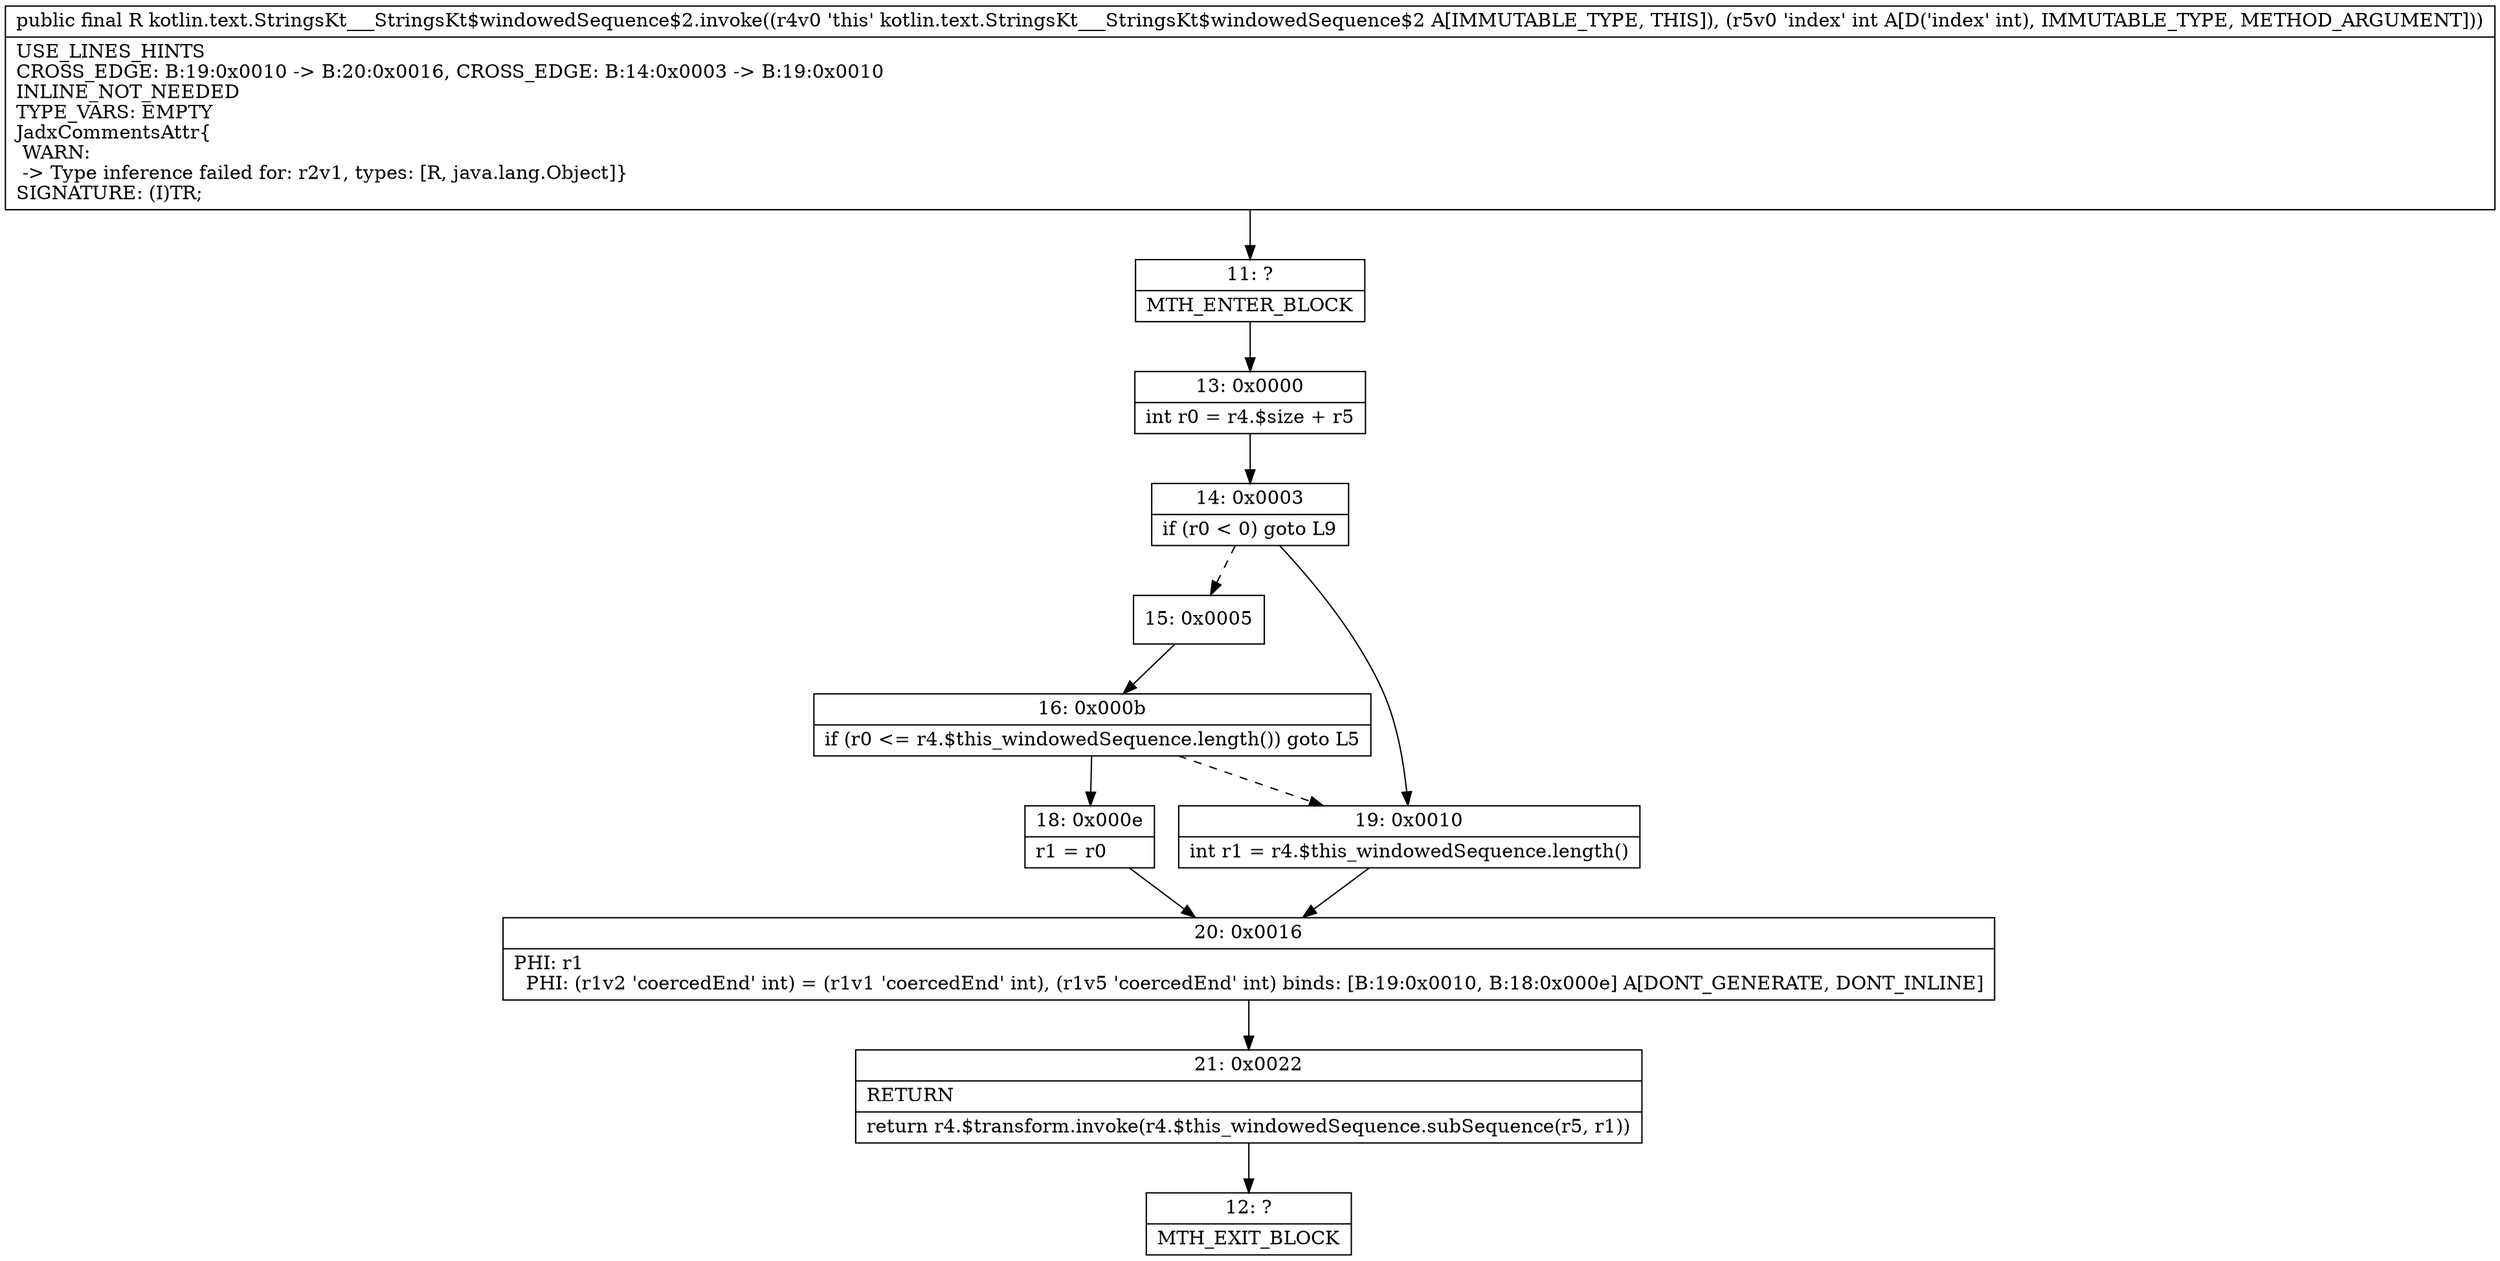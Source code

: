 digraph "CFG forkotlin.text.StringsKt___StringsKt$windowedSequence$2.invoke(I)Ljava\/lang\/Object;" {
Node_11 [shape=record,label="{11\:\ ?|MTH_ENTER_BLOCK\l}"];
Node_13 [shape=record,label="{13\:\ 0x0000|int r0 = r4.$size + r5\l}"];
Node_14 [shape=record,label="{14\:\ 0x0003|if (r0 \< 0) goto L9\l}"];
Node_15 [shape=record,label="{15\:\ 0x0005}"];
Node_16 [shape=record,label="{16\:\ 0x000b|if (r0 \<= r4.$this_windowedSequence.length()) goto L5\l}"];
Node_18 [shape=record,label="{18\:\ 0x000e|r1 = r0\l}"];
Node_20 [shape=record,label="{20\:\ 0x0016|PHI: r1 \l  PHI: (r1v2 'coercedEnd' int) = (r1v1 'coercedEnd' int), (r1v5 'coercedEnd' int) binds: [B:19:0x0010, B:18:0x000e] A[DONT_GENERATE, DONT_INLINE]\l}"];
Node_21 [shape=record,label="{21\:\ 0x0022|RETURN\l|return r4.$transform.invoke(r4.$this_windowedSequence.subSequence(r5, r1))\l}"];
Node_12 [shape=record,label="{12\:\ ?|MTH_EXIT_BLOCK\l}"];
Node_19 [shape=record,label="{19\:\ 0x0010|int r1 = r4.$this_windowedSequence.length()\l}"];
MethodNode[shape=record,label="{public final R kotlin.text.StringsKt___StringsKt$windowedSequence$2.invoke((r4v0 'this' kotlin.text.StringsKt___StringsKt$windowedSequence$2 A[IMMUTABLE_TYPE, THIS]), (r5v0 'index' int A[D('index' int), IMMUTABLE_TYPE, METHOD_ARGUMENT]))  | USE_LINES_HINTS\lCROSS_EDGE: B:19:0x0010 \-\> B:20:0x0016, CROSS_EDGE: B:14:0x0003 \-\> B:19:0x0010\lINLINE_NOT_NEEDED\lTYPE_VARS: EMPTY\lJadxCommentsAttr\{\l WARN: \l \-\> Type inference failed for: r2v1, types: [R, java.lang.Object]\}\lSIGNATURE: (I)TR;\l}"];
MethodNode -> Node_11;Node_11 -> Node_13;
Node_13 -> Node_14;
Node_14 -> Node_15[style=dashed];
Node_14 -> Node_19;
Node_15 -> Node_16;
Node_16 -> Node_18;
Node_16 -> Node_19[style=dashed];
Node_18 -> Node_20;
Node_20 -> Node_21;
Node_21 -> Node_12;
Node_19 -> Node_20;
}

